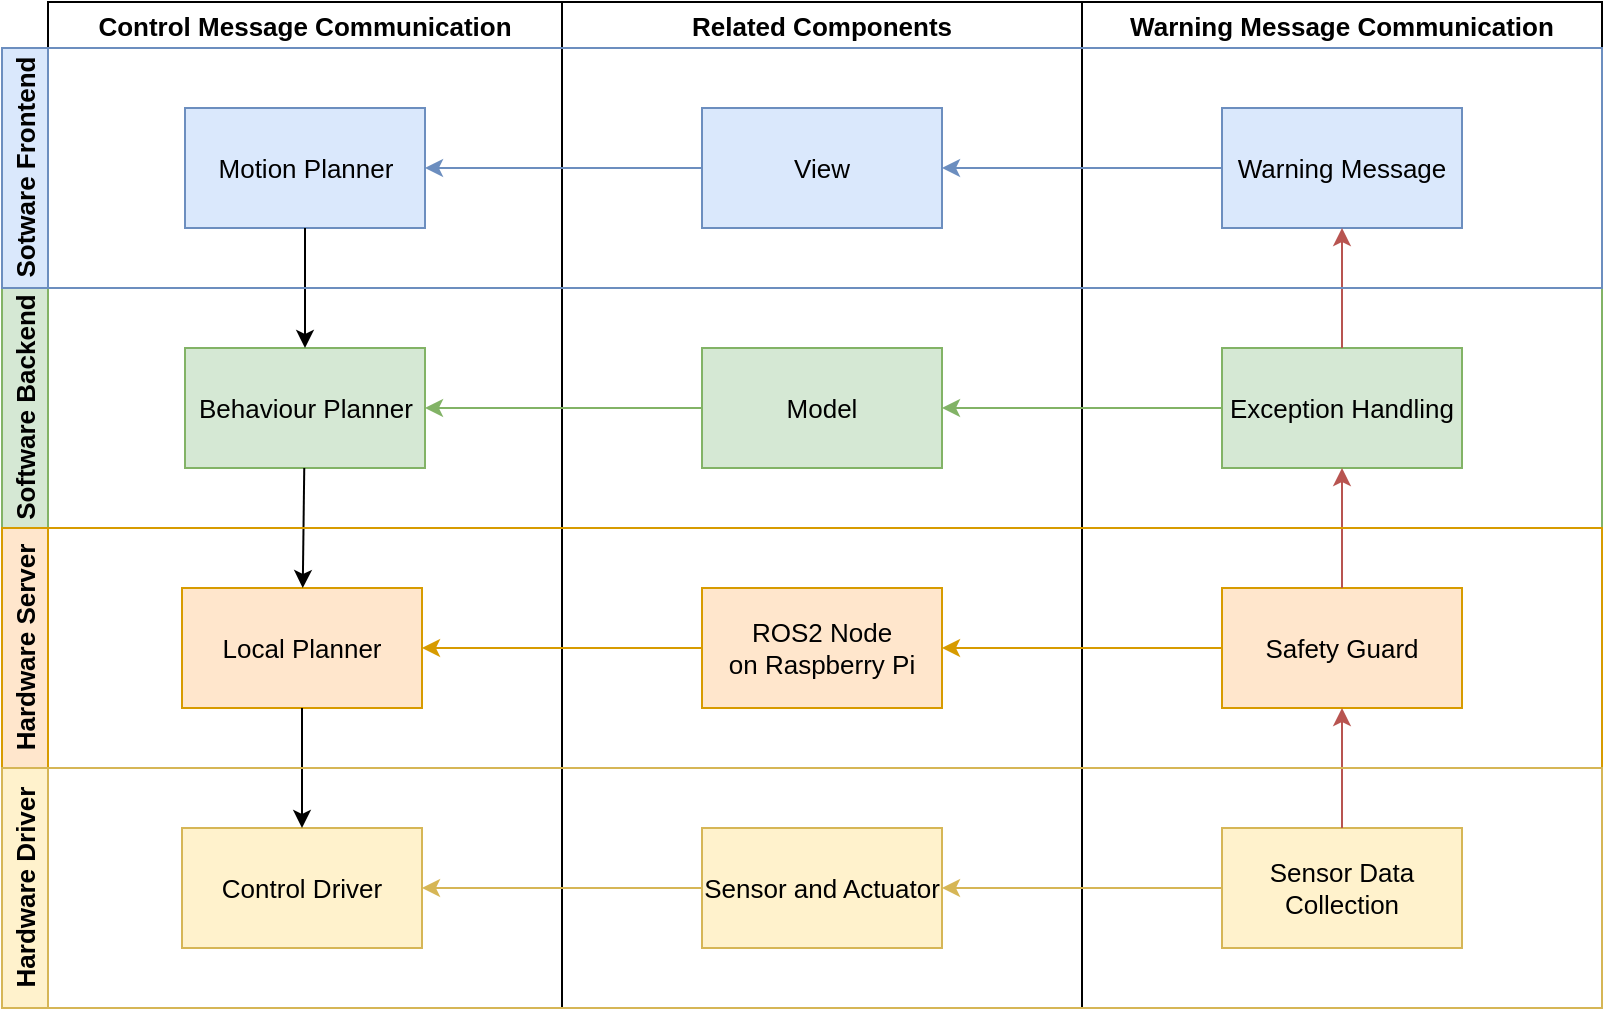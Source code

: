 <mxfile version="20.8.12" type="github" pages="2">
  <diagram name="Page-1" id="m3a3Csr1nznZBBLX4vaU">
    <mxGraphModel dx="1434" dy="1997" grid="1" gridSize="10" guides="1" tooltips="1" connect="1" arrows="1" fold="1" page="1" pageScale="1" pageWidth="827" pageHeight="1169" math="0" shadow="0">
      <root>
        <mxCell id="0" />
        <mxCell id="1" parent="0" />
        <mxCell id="eW_LjBcapuaWD-UskeRv-30" value="Control Message Communication" style="swimlane;whiteSpace=wrap;html=1;fontSize=13;" parent="1" vertex="1">
          <mxGeometry x="183" y="-23" width="257" height="503" as="geometry" />
        </mxCell>
        <mxCell id="eW_LjBcapuaWD-UskeRv-8" value="Motion Planner" style="rounded=0;whiteSpace=wrap;html=1;fillColor=#dae8fc;strokeColor=#6c8ebf;fontSize=13;" parent="eW_LjBcapuaWD-UskeRv-30" vertex="1">
          <mxGeometry x="68.5" y="53" width="120" height="60" as="geometry" />
        </mxCell>
        <mxCell id="eW_LjBcapuaWD-UskeRv-7" value="Behaviour Planner" style="rounded=0;whiteSpace=wrap;html=1;fillColor=#d5e8d4;strokeColor=#82b366;fontSize=13;" parent="eW_LjBcapuaWD-UskeRv-30" vertex="1">
          <mxGeometry x="68.5" y="173" width="120" height="60" as="geometry" />
        </mxCell>
        <mxCell id="eW_LjBcapuaWD-UskeRv-17" value="" style="endArrow=classic;html=1;rounded=0;fontSize=13;" parent="eW_LjBcapuaWD-UskeRv-30" source="eW_LjBcapuaWD-UskeRv-8" target="eW_LjBcapuaWD-UskeRv-7" edge="1">
          <mxGeometry width="50" height="50" relative="1" as="geometry">
            <mxPoint x="327" y="193" as="sourcePoint" />
            <mxPoint x="377" y="143" as="targetPoint" />
          </mxGeometry>
        </mxCell>
        <mxCell id="eW_LjBcapuaWD-UskeRv-6" value="Local Planner" style="rounded=0;whiteSpace=wrap;html=1;fillColor=#ffe6cc;strokeColor=#d79b00;fontSize=13;" parent="eW_LjBcapuaWD-UskeRv-30" vertex="1">
          <mxGeometry x="67" y="293" width="120" height="60" as="geometry" />
        </mxCell>
        <mxCell id="eW_LjBcapuaWD-UskeRv-16" value="" style="endArrow=classic;html=1;rounded=0;fontSize=13;" parent="eW_LjBcapuaWD-UskeRv-30" source="eW_LjBcapuaWD-UskeRv-7" target="eW_LjBcapuaWD-UskeRv-6" edge="1">
          <mxGeometry width="50" height="50" relative="1" as="geometry">
            <mxPoint x="317" y="183" as="sourcePoint" />
            <mxPoint x="367" y="133" as="targetPoint" />
          </mxGeometry>
        </mxCell>
        <mxCell id="eW_LjBcapuaWD-UskeRv-5" value="&lt;div style=&quot;font-size: 13px;&quot;&gt;Control Driver&lt;/div&gt;" style="rounded=0;whiteSpace=wrap;html=1;fillColor=#fff2cc;strokeColor=#d6b656;fontSize=13;" parent="eW_LjBcapuaWD-UskeRv-30" vertex="1">
          <mxGeometry x="67" y="413" width="120" height="60" as="geometry" />
        </mxCell>
        <mxCell id="eW_LjBcapuaWD-UskeRv-15" value="" style="endArrow=classic;html=1;rounded=0;fontSize=13;" parent="eW_LjBcapuaWD-UskeRv-30" source="eW_LjBcapuaWD-UskeRv-6" target="eW_LjBcapuaWD-UskeRv-5" edge="1">
          <mxGeometry width="50" height="50" relative="1" as="geometry">
            <mxPoint x="307" y="173" as="sourcePoint" />
            <mxPoint x="357" y="123" as="targetPoint" />
          </mxGeometry>
        </mxCell>
        <mxCell id="eW_LjBcapuaWD-UskeRv-32" value="Related Components" style="swimlane;whiteSpace=wrap;html=1;fontSize=13;" parent="1" vertex="1">
          <mxGeometry x="440" y="-23" width="260" height="503" as="geometry" />
        </mxCell>
        <mxCell id="eW_LjBcapuaWD-UskeRv-4" value="View" style="rounded=0;whiteSpace=wrap;html=1;fillColor=#dae8fc;strokeColor=#6c8ebf;fontSize=13;" parent="eW_LjBcapuaWD-UskeRv-32" vertex="1">
          <mxGeometry x="70" y="53" width="120" height="60" as="geometry" />
        </mxCell>
        <mxCell id="eW_LjBcapuaWD-UskeRv-3" value="Model" style="rounded=0;whiteSpace=wrap;html=1;fillColor=#d5e8d4;strokeColor=#82b366;fontSize=13;" parent="eW_LjBcapuaWD-UskeRv-32" vertex="1">
          <mxGeometry x="70" y="173" width="120" height="60" as="geometry" />
        </mxCell>
        <mxCell id="eW_LjBcapuaWD-UskeRv-2" value="&lt;div style=&quot;font-size: 13px;&quot;&gt;ROS2 Node&lt;br style=&quot;font-size: 13px;&quot;&gt;&lt;/div&gt;&lt;div style=&quot;font-size: 13px;&quot;&gt;on Raspberry Pi&lt;/div&gt;" style="rounded=0;whiteSpace=wrap;html=1;fillColor=#ffe6cc;strokeColor=#d79b00;fontSize=13;" parent="eW_LjBcapuaWD-UskeRv-32" vertex="1">
          <mxGeometry x="70" y="293" width="120" height="60" as="geometry" />
        </mxCell>
        <mxCell id="eW_LjBcapuaWD-UskeRv-1" value="Sensor and Actuator" style="rounded=0;whiteSpace=wrap;html=1;fillColor=#fff2cc;strokeColor=#d6b656;fontSize=13;" parent="eW_LjBcapuaWD-UskeRv-32" vertex="1">
          <mxGeometry x="70" y="413" width="120" height="60" as="geometry" />
        </mxCell>
        <mxCell id="eW_LjBcapuaWD-UskeRv-36" value="Warning Message Communication" style="swimlane;whiteSpace=wrap;html=1;fontSize=13;" parent="1" vertex="1">
          <mxGeometry x="700" y="-23" width="260" height="503" as="geometry" />
        </mxCell>
        <mxCell id="eW_LjBcapuaWD-UskeRv-37" value="Warning Message" style="rounded=0;whiteSpace=wrap;html=1;fillColor=#dae8fc;strokeColor=#6c8ebf;fontSize=13;" parent="eW_LjBcapuaWD-UskeRv-36" vertex="1">
          <mxGeometry x="70" y="53" width="120" height="60" as="geometry" />
        </mxCell>
        <mxCell id="eW_LjBcapuaWD-UskeRv-38" value="Exception Handling" style="rounded=0;whiteSpace=wrap;html=1;fillColor=#d5e8d4;strokeColor=#82b366;fontSize=13;" parent="eW_LjBcapuaWD-UskeRv-36" vertex="1">
          <mxGeometry x="70" y="173" width="120" height="60" as="geometry" />
        </mxCell>
        <mxCell id="eW_LjBcapuaWD-UskeRv-39" value="Safety Guard" style="rounded=0;whiteSpace=wrap;html=1;fillColor=#ffe6cc;strokeColor=#d79b00;fontSize=13;" parent="eW_LjBcapuaWD-UskeRv-36" vertex="1">
          <mxGeometry x="70" y="293" width="120" height="60" as="geometry" />
        </mxCell>
        <mxCell id="eW_LjBcapuaWD-UskeRv-40" value="Sensor Data Collection" style="rounded=0;whiteSpace=wrap;html=1;fillColor=#fff2cc;strokeColor=#d6b656;fontSize=13;" parent="eW_LjBcapuaWD-UskeRv-36" vertex="1">
          <mxGeometry x="70" y="413" width="120" height="60" as="geometry" />
        </mxCell>
        <mxCell id="eW_LjBcapuaWD-UskeRv-48" value="" style="endArrow=classic;html=1;rounded=0;fontSize=13;fillColor=#f8cecc;strokeColor=#b85450;" parent="eW_LjBcapuaWD-UskeRv-36" source="eW_LjBcapuaWD-UskeRv-40" target="eW_LjBcapuaWD-UskeRv-39" edge="1">
          <mxGeometry width="50" height="50" relative="1" as="geometry">
            <mxPoint x="340" y="353" as="sourcePoint" />
            <mxPoint x="390" y="303" as="targetPoint" />
          </mxGeometry>
        </mxCell>
        <mxCell id="eW_LjBcapuaWD-UskeRv-47" value="" style="endArrow=classic;html=1;rounded=0;fontSize=13;fillColor=#f8cecc;strokeColor=#b85450;" parent="eW_LjBcapuaWD-UskeRv-36" source="eW_LjBcapuaWD-UskeRv-39" target="eW_LjBcapuaWD-UskeRv-38" edge="1">
          <mxGeometry width="50" height="50" relative="1" as="geometry">
            <mxPoint x="330" y="343" as="sourcePoint" />
            <mxPoint x="380" y="293" as="targetPoint" />
          </mxGeometry>
        </mxCell>
        <mxCell id="eW_LjBcapuaWD-UskeRv-46" value="" style="endArrow=classic;html=1;rounded=0;fontSize=13;fillColor=#f8cecc;strokeColor=#b85450;" parent="eW_LjBcapuaWD-UskeRv-36" source="eW_LjBcapuaWD-UskeRv-38" target="eW_LjBcapuaWD-UskeRv-37" edge="1">
          <mxGeometry width="50" height="50" relative="1" as="geometry">
            <mxPoint x="320" y="333" as="sourcePoint" />
            <mxPoint x="370" y="283" as="targetPoint" />
          </mxGeometry>
        </mxCell>
        <mxCell id="eW_LjBcapuaWD-UskeRv-18" value="&lt;div style=&quot;font-size: 13px;&quot;&gt;Software Backend&lt;/div&gt;" style="swimlane;horizontal=0;whiteSpace=wrap;html=1;fillColor=#d5e8d4;strokeColor=#82b366;fontSize=13;" parent="1" vertex="1">
          <mxGeometry x="160" y="120" width="800" height="120" as="geometry" />
        </mxCell>
        <mxCell id="eW_LjBcapuaWD-UskeRv-19" value="&lt;div style=&quot;font-size: 13px;&quot;&gt;Hardware Server&lt;/div&gt;" style="swimlane;horizontal=0;whiteSpace=wrap;html=1;startSize=23;fillColor=#ffe6cc;strokeColor=#d79b00;fontSize=13;" parent="1" vertex="1">
          <mxGeometry x="160" y="240" width="800" height="120" as="geometry" />
        </mxCell>
        <mxCell id="eW_LjBcapuaWD-UskeRv-20" value="Sotware Frontend" style="swimlane;horizontal=0;whiteSpace=wrap;html=1;fillColor=#dae8fc;strokeColor=#6c8ebf;fontSize=13;" parent="1" vertex="1">
          <mxGeometry x="160" width="800" height="120" as="geometry" />
        </mxCell>
        <mxCell id="eW_LjBcapuaWD-UskeRv-21" value="&lt;div style=&quot;font-size: 13px;&quot;&gt;Hardware Driver&lt;/div&gt;" style="swimlane;horizontal=0;whiteSpace=wrap;html=1;startSize=23;fillColor=#fff2cc;strokeColor=#d6b656;fontSize=13;" parent="1" vertex="1">
          <mxGeometry x="160" y="360" width="800" height="120" as="geometry" />
        </mxCell>
        <mxCell id="eW_LjBcapuaWD-UskeRv-26" value="" style="endArrow=classic;html=1;rounded=0;fillColor=#fff2cc;strokeColor=#d6b656;fontSize=13;" parent="1" source="eW_LjBcapuaWD-UskeRv-1" target="eW_LjBcapuaWD-UskeRv-5" edge="1">
          <mxGeometry width="50" height="50" relative="1" as="geometry">
            <mxPoint x="-100" y="360" as="sourcePoint" />
            <mxPoint x="-50" y="310" as="targetPoint" />
          </mxGeometry>
        </mxCell>
        <mxCell id="eW_LjBcapuaWD-UskeRv-27" value="" style="endArrow=classic;html=1;rounded=0;fillColor=#ffe6cc;strokeColor=#d79b00;fontSize=13;" parent="1" source="eW_LjBcapuaWD-UskeRv-2" target="eW_LjBcapuaWD-UskeRv-6" edge="1">
          <mxGeometry width="50" height="50" relative="1" as="geometry">
            <mxPoint x="-90" y="370" as="sourcePoint" />
            <mxPoint x="-40" y="320" as="targetPoint" />
          </mxGeometry>
        </mxCell>
        <mxCell id="eW_LjBcapuaWD-UskeRv-28" value="" style="endArrow=classic;html=1;rounded=0;fillColor=#d5e8d4;strokeColor=#82b366;fontSize=13;" parent="1" source="eW_LjBcapuaWD-UskeRv-3" target="eW_LjBcapuaWD-UskeRv-7" edge="1">
          <mxGeometry width="50" height="50" relative="1" as="geometry">
            <mxPoint x="-80" y="380" as="sourcePoint" />
            <mxPoint x="-30" y="330" as="targetPoint" />
          </mxGeometry>
        </mxCell>
        <mxCell id="eW_LjBcapuaWD-UskeRv-29" value="" style="endArrow=classic;html=1;rounded=0;fillColor=#dae8fc;strokeColor=#6c8ebf;fontSize=13;" parent="1" source="eW_LjBcapuaWD-UskeRv-4" target="eW_LjBcapuaWD-UskeRv-8" edge="1">
          <mxGeometry width="50" height="50" relative="1" as="geometry">
            <mxPoint x="-70" y="390" as="sourcePoint" />
            <mxPoint x="-20" y="340" as="targetPoint" />
          </mxGeometry>
        </mxCell>
        <mxCell id="eW_LjBcapuaWD-UskeRv-41" value="" style="endArrow=classic;html=1;rounded=0;fillColor=#dae8fc;strokeColor=#6c8ebf;fontSize=13;" parent="1" source="eW_LjBcapuaWD-UskeRv-37" target="eW_LjBcapuaWD-UskeRv-4" edge="1">
          <mxGeometry width="50" height="50" relative="1" as="geometry">
            <mxPoint x="1070" y="80" as="sourcePoint" />
            <mxPoint x="-20" y="340" as="targetPoint" />
          </mxGeometry>
        </mxCell>
        <mxCell id="eW_LjBcapuaWD-UskeRv-42" value="" style="endArrow=classic;html=1;rounded=0;fillColor=#d5e8d4;strokeColor=#82b366;fontSize=13;" parent="1" source="eW_LjBcapuaWD-UskeRv-38" target="eW_LjBcapuaWD-UskeRv-3" edge="1">
          <mxGeometry width="50" height="50" relative="1" as="geometry">
            <mxPoint x="1020" y="230" as="sourcePoint" />
            <mxPoint x="-30" y="330" as="targetPoint" />
          </mxGeometry>
        </mxCell>
        <mxCell id="eW_LjBcapuaWD-UskeRv-43" value="" style="endArrow=classic;html=1;rounded=0;fillColor=#ffe6cc;strokeColor=#d79b00;fontSize=13;" parent="1" source="eW_LjBcapuaWD-UskeRv-39" target="eW_LjBcapuaWD-UskeRv-2" edge="1">
          <mxGeometry width="50" height="50" relative="1" as="geometry">
            <mxPoint x="510" y="300" as="sourcePoint" />
            <mxPoint x="500" y="550" as="targetPoint" />
          </mxGeometry>
        </mxCell>
        <mxCell id="eW_LjBcapuaWD-UskeRv-44" value="" style="endArrow=classic;html=1;rounded=0;fillColor=#fff2cc;strokeColor=#d6b656;fontSize=13;" parent="1" source="eW_LjBcapuaWD-UskeRv-40" target="eW_LjBcapuaWD-UskeRv-1" edge="1">
          <mxGeometry width="50" height="50" relative="1" as="geometry">
            <mxPoint x="540" y="550" as="sourcePoint" />
            <mxPoint x="360" y="530" as="targetPoint" />
          </mxGeometry>
        </mxCell>
      </root>
    </mxGraphModel>
  </diagram>
  <diagram id="NrfMchMLre50VVxdgDSj" name="Page-2">
    <mxGraphModel dx="989" dy="571" grid="1" gridSize="10" guides="1" tooltips="1" connect="1" arrows="1" fold="1" page="1" pageScale="1" pageWidth="827" pageHeight="1169" math="0" shadow="0">
      <root>
        <mxCell id="0" />
        <mxCell id="1" parent="0" />
        <mxCell id="NsoJIvw7_iVIzkN3YZlT-6" value="" style="shape=process;whiteSpace=wrap;html=1;backgroundOutline=1;" vertex="1" parent="1">
          <mxGeometry x="160" y="130" width="120" height="60" as="geometry" />
        </mxCell>
        <mxCell id="NsoJIvw7_iVIzkN3YZlT-7" value="" style="shape=process;whiteSpace=wrap;html=1;backgroundOutline=1;" vertex="1" parent="1">
          <mxGeometry x="170" y="140" width="120" height="60" as="geometry" />
        </mxCell>
        <mxCell id="NsoJIvw7_iVIzkN3YZlT-8" value="" style="shape=process;whiteSpace=wrap;html=1;backgroundOutline=1;" vertex="1" parent="1">
          <mxGeometry x="180" y="150" width="120" height="60" as="geometry" />
        </mxCell>
        <mxCell id="NsoJIvw7_iVIzkN3YZlT-9" value="" style="shape=process;whiteSpace=wrap;html=1;backgroundOutline=1;" vertex="1" parent="1">
          <mxGeometry x="190" y="160" width="120" height="60" as="geometry" />
        </mxCell>
        <mxCell id="NsoJIvw7_iVIzkN3YZlT-10" value="" style="shape=process;whiteSpace=wrap;html=1;backgroundOutline=1;" vertex="1" parent="1">
          <mxGeometry x="200" y="170" width="120" height="60" as="geometry" />
        </mxCell>
        <mxCell id="NsoJIvw7_iVIzkN3YZlT-11" value="" style="shape=process;whiteSpace=wrap;html=1;backgroundOutline=1;" vertex="1" parent="1">
          <mxGeometry x="210" y="180" width="120" height="60" as="geometry" />
        </mxCell>
        <mxCell id="NsoJIvw7_iVIzkN3YZlT-12" value="" style="shape=process;whiteSpace=wrap;html=1;backgroundOutline=1;" vertex="1" parent="1">
          <mxGeometry x="220" y="190" width="120" height="60" as="geometry" />
        </mxCell>
        <mxCell id="NsoJIvw7_iVIzkN3YZlT-13" value="" style="shape=process;whiteSpace=wrap;html=1;backgroundOutline=1;" vertex="1" parent="1">
          <mxGeometry x="230" y="200" width="120" height="60" as="geometry" />
        </mxCell>
        <mxCell id="NsoJIvw7_iVIzkN3YZlT-14" value="" style="endArrow=classic;html=1;rounded=0;" edge="1" parent="1">
          <mxGeometry width="50" height="50" relative="1" as="geometry">
            <mxPoint x="414" y="170" as="sourcePoint" />
            <mxPoint x="464" y="120" as="targetPoint" />
          </mxGeometry>
        </mxCell>
        <mxCell id="NsoJIvw7_iVIzkN3YZlT-15" value="" style="endArrow=classic;html=1;rounded=0;" edge="1" parent="1">
          <mxGeometry width="50" height="50" relative="1" as="geometry">
            <mxPoint x="424" y="180" as="sourcePoint" />
            <mxPoint x="474" y="130" as="targetPoint" />
          </mxGeometry>
        </mxCell>
        <mxCell id="NsoJIvw7_iVIzkN3YZlT-16" value="" style="endArrow=classic;html=1;rounded=0;" edge="1" parent="1">
          <mxGeometry width="50" height="50" relative="1" as="geometry">
            <mxPoint x="434" y="190" as="sourcePoint" />
            <mxPoint x="484" y="140" as="targetPoint" />
          </mxGeometry>
        </mxCell>
        <mxCell id="NsoJIvw7_iVIzkN3YZlT-17" value="" style="endArrow=classic;html=1;rounded=0;" edge="1" parent="1">
          <mxGeometry width="50" height="50" relative="1" as="geometry">
            <mxPoint x="444" y="200" as="sourcePoint" />
            <mxPoint x="494" y="150" as="targetPoint" />
          </mxGeometry>
        </mxCell>
        <mxCell id="NsoJIvw7_iVIzkN3YZlT-18" value="" style="endArrow=classic;html=1;rounded=0;" edge="1" parent="1">
          <mxGeometry width="50" height="50" relative="1" as="geometry">
            <mxPoint x="454" y="210" as="sourcePoint" />
            <mxPoint x="504" y="160" as="targetPoint" />
          </mxGeometry>
        </mxCell>
        <mxCell id="NsoJIvw7_iVIzkN3YZlT-19" value="" style="endArrow=classic;html=1;rounded=0;" edge="1" parent="1">
          <mxGeometry width="50" height="50" relative="1" as="geometry">
            <mxPoint x="464" y="220" as="sourcePoint" />
            <mxPoint x="514" y="170" as="targetPoint" />
          </mxGeometry>
        </mxCell>
        <mxCell id="NsoJIvw7_iVIzkN3YZlT-20" value="" style="endArrow=classic;html=1;rounded=0;" edge="1" parent="1">
          <mxGeometry width="50" height="50" relative="1" as="geometry">
            <mxPoint x="474" y="230" as="sourcePoint" />
            <mxPoint x="524" y="180" as="targetPoint" />
          </mxGeometry>
        </mxCell>
        <mxCell id="NsoJIvw7_iVIzkN3YZlT-21" value="" style="endArrow=classic;html=1;rounded=0;" edge="1" parent="1">
          <mxGeometry width="50" height="50" relative="1" as="geometry">
            <mxPoint x="484" y="240" as="sourcePoint" />
            <mxPoint x="534" y="190" as="targetPoint" />
          </mxGeometry>
        </mxCell>
      </root>
    </mxGraphModel>
  </diagram>
</mxfile>
